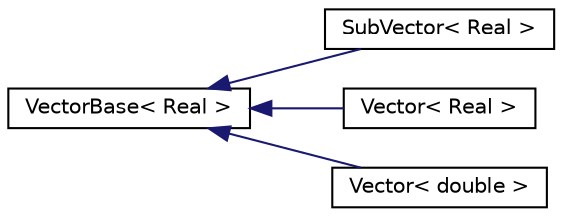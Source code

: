 digraph "Graphical Class Hierarchy"
{
  edge [fontname="Helvetica",fontsize="10",labelfontname="Helvetica",labelfontsize="10"];
  node [fontname="Helvetica",fontsize="10",shape=record];
  rankdir="LR";
  Node0 [label="VectorBase\< Real \>",height=0.2,width=0.4,color="black", fillcolor="white", style="filled",URL="$classkaldi_1_1VectorBase.html",tooltip="Provides a vector abstraction class. "];
  Node0 -> Node1 [dir="back",color="midnightblue",fontsize="10",style="solid",fontname="Helvetica"];
  Node1 [label="SubVector\< Real \>",height=0.2,width=0.4,color="black", fillcolor="white", style="filled",URL="$classkaldi_1_1SubVector.html",tooltip="Represents a non-allocating general vector which can be defined as a sub-vector of higher-level vecto..."];
  Node0 -> Node2 [dir="back",color="midnightblue",fontsize="10",style="solid",fontname="Helvetica"];
  Node2 [label="Vector\< Real \>",height=0.2,width=0.4,color="black", fillcolor="white", style="filled",URL="$classkaldi_1_1Vector.html",tooltip="A class representing a vector. "];
  Node0 -> Node3 [dir="back",color="midnightblue",fontsize="10",style="solid",fontname="Helvetica"];
  Node3 [label="Vector\< double \>",height=0.2,width=0.4,color="black", fillcolor="white", style="filled",URL="$classkaldi_1_1Vector.html"];
}
